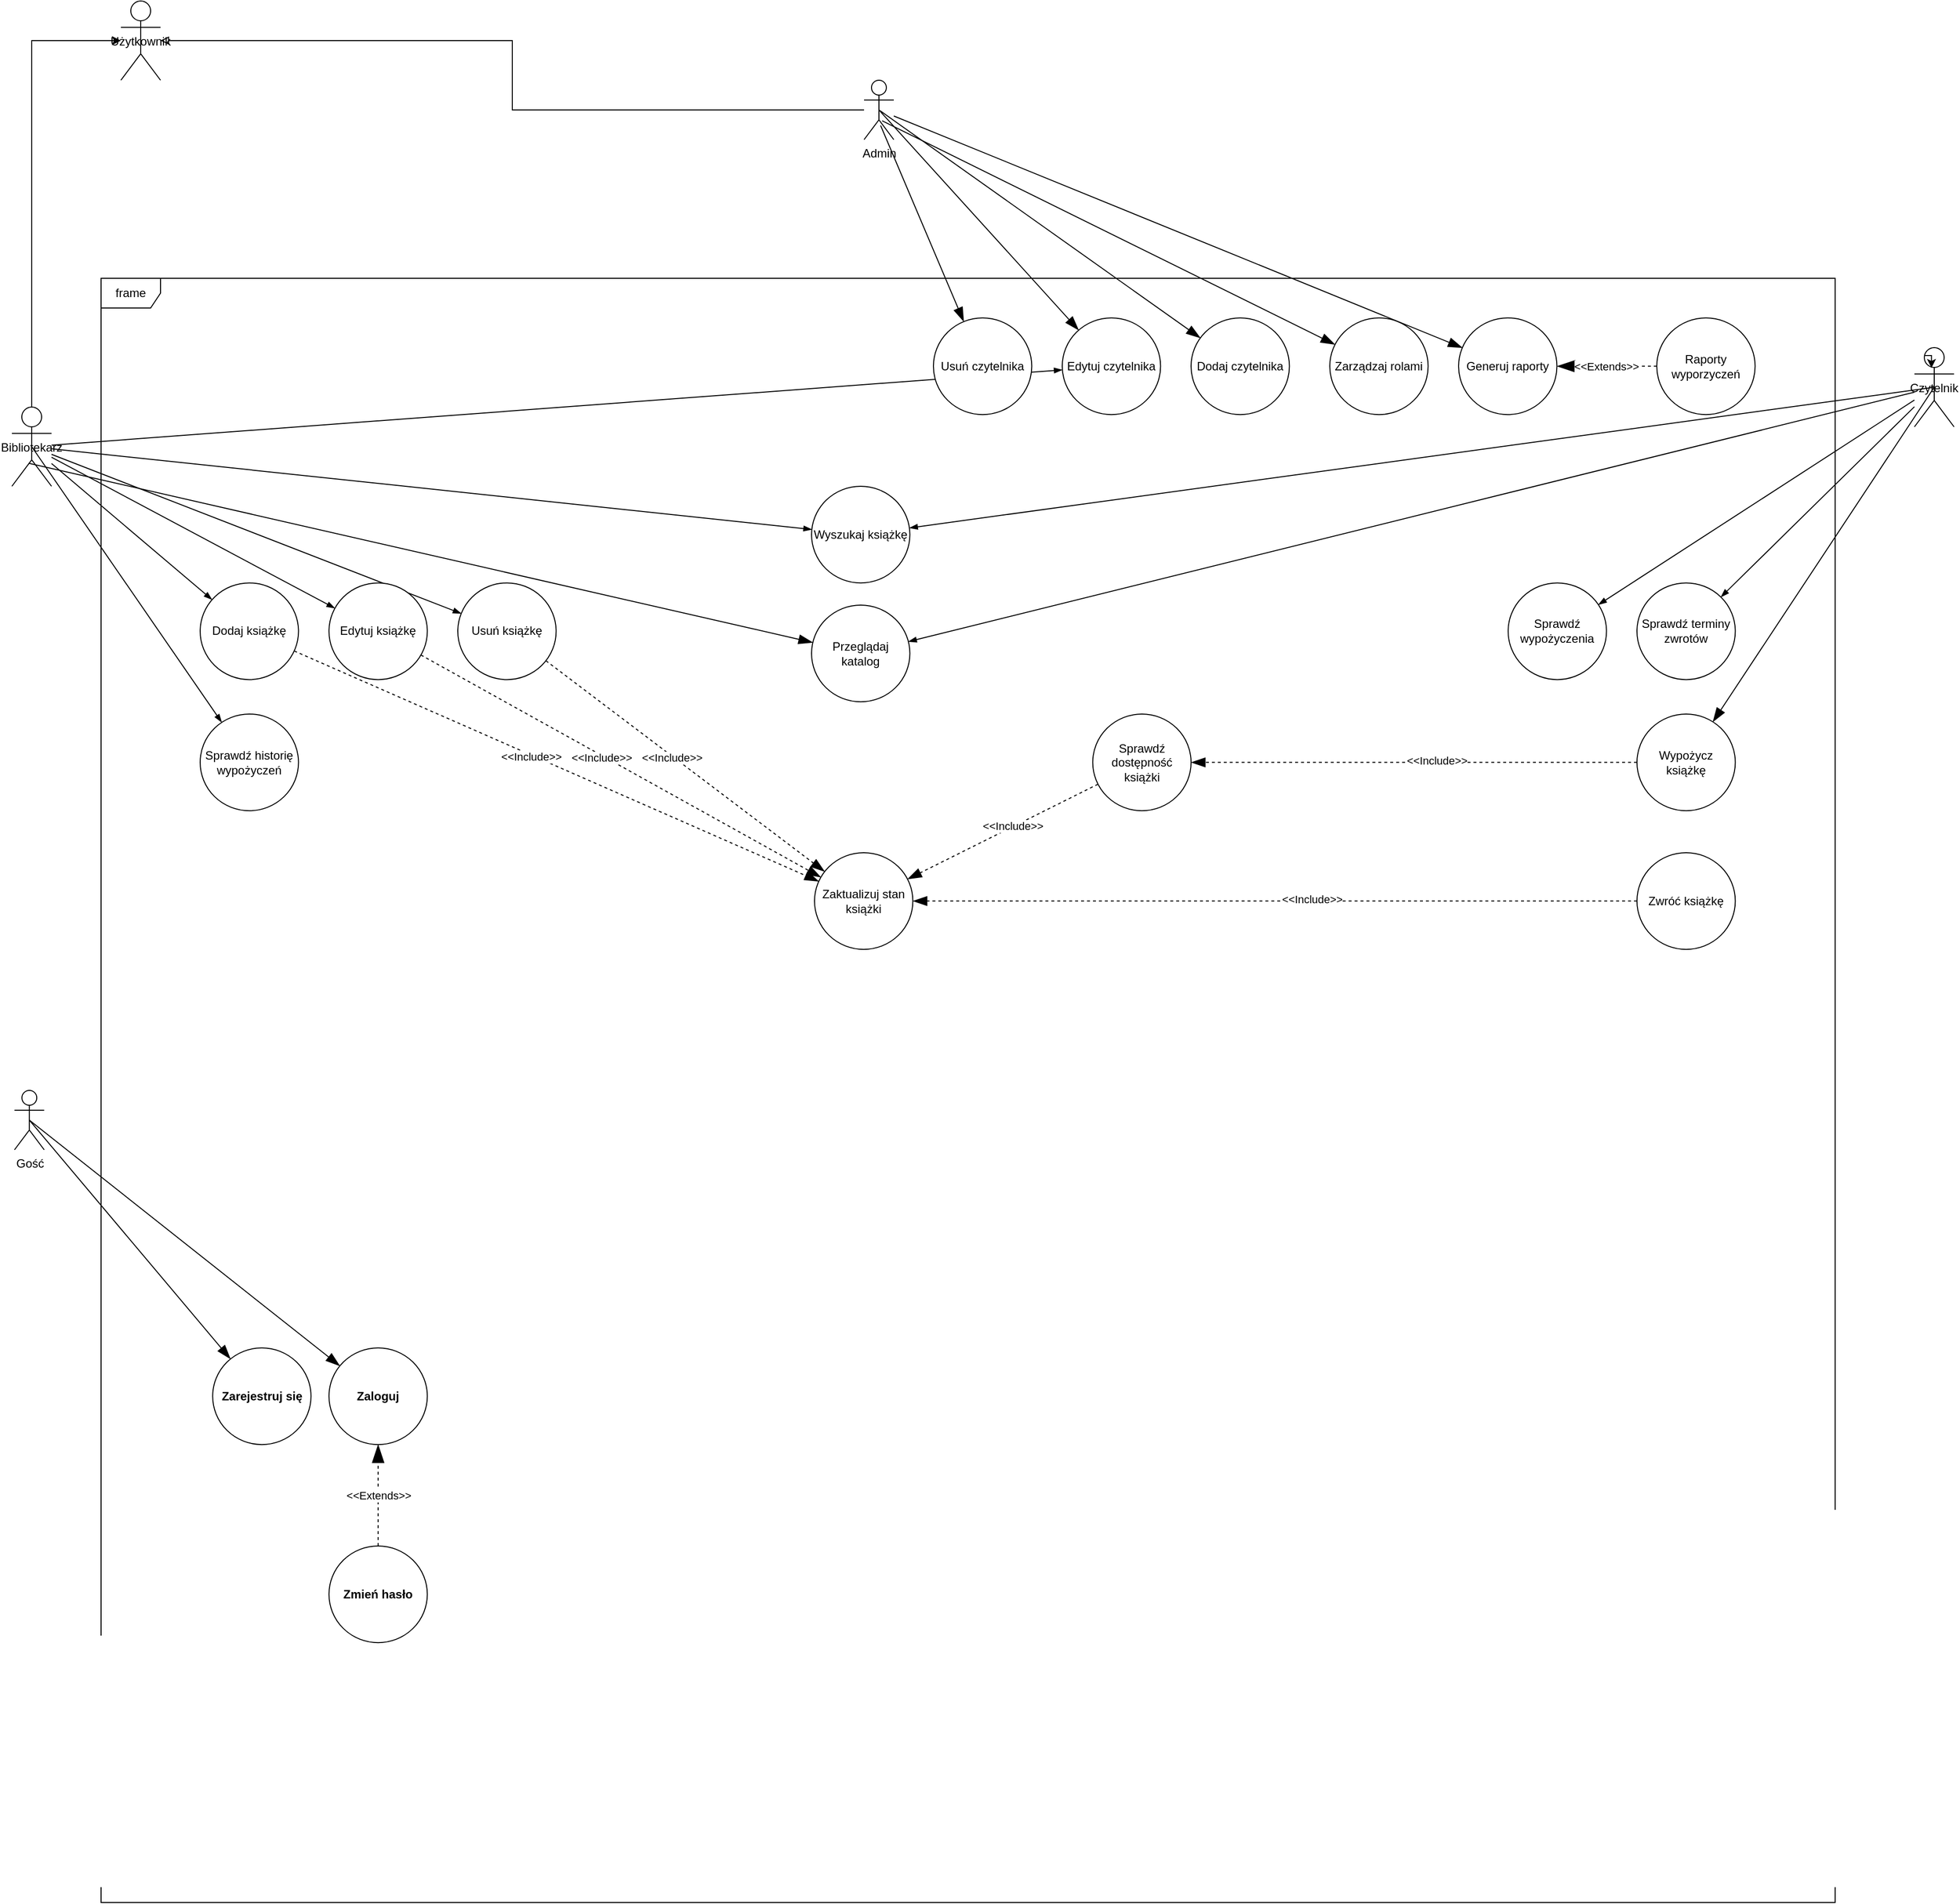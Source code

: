 <mxfile version="28.2.8">
  <diagram name="Use Case - Library Management" id="nlO1qMhRAvV47Qm9x5gK">
    <mxGraphModel dx="3169" dy="2896" grid="1" gridSize="10" guides="1" tooltips="1" connect="1" arrows="1" fold="1" page="1" pageScale="1" pageWidth="827" pageHeight="1169" math="0" shadow="0">
      <root>
        <mxCell id="0" />
        <mxCell id="1" parent="0" />
        <mxCell id="IxJPGdBHM_Cqiwo2uyNm-14" style="edgeStyle=orthogonalEdgeStyle;rounded=0;orthogonalLoop=1;jettySize=auto;html=1;" edge="1" parent="1" source="J2EUPSjQTCNy60queKkw-1" target="IxJPGdBHM_Cqiwo2uyNm-13">
          <mxGeometry relative="1" as="geometry">
            <Array as="points">
              <mxPoint x="40" y="-170" />
            </Array>
          </mxGeometry>
        </mxCell>
        <mxCell id="J2EUPSjQTCNy60queKkw-1" value="Bibliotekarz" style="shape=umlActor;" parent="1" vertex="1">
          <mxGeometry x="20" y="200" width="40" height="80" as="geometry" />
        </mxCell>
        <mxCell id="J2EUPSjQTCNy60queKkw-2" value="Czytelnik" style="shape=umlActor;" parent="1" vertex="1">
          <mxGeometry x="1940" y="140" width="40" height="80" as="geometry" />
        </mxCell>
        <mxCell id="J2EUPSjQTCNy60queKkw-3" style="endArrow=blockThin;endFill=1;" parent="1" source="J2EUPSjQTCNy60queKkw-1" target="J2EUPSjQTCNy60queKkw-27" edge="1">
          <mxGeometry relative="1" as="geometry" />
        </mxCell>
        <mxCell id="J2EUPSjQTCNy60queKkw-4" style="endArrow=blockThin;endFill=1;" parent="1" source="J2EUPSjQTCNy60queKkw-1" target="J2EUPSjQTCNy60queKkw-26" edge="1">
          <mxGeometry relative="1" as="geometry" />
        </mxCell>
        <mxCell id="J2EUPSjQTCNy60queKkw-5" style="endArrow=blockThin;endFill=1;" parent="1" source="J2EUPSjQTCNy60queKkw-1" target="J2EUPSjQTCNy60queKkw-21" edge="1">
          <mxGeometry relative="1" as="geometry" />
        </mxCell>
        <mxCell id="J2EUPSjQTCNy60queKkw-6" style="endArrow=blockThin;endFill=1;" parent="1" source="J2EUPSjQTCNy60queKkw-1" target="J2EUPSjQTCNy60queKkw-22" edge="1">
          <mxGeometry relative="1" as="geometry" />
        </mxCell>
        <mxCell id="J2EUPSjQTCNy60queKkw-8" style="endArrow=blockThin;endFill=1;" parent="1" source="J2EUPSjQTCNy60queKkw-1" target="J2EUPSjQTCNy60queKkw-29" edge="1">
          <mxGeometry relative="1" as="geometry" />
        </mxCell>
        <mxCell id="J2EUPSjQTCNy60queKkw-13" style="endArrow=blockThin;endFill=1;" parent="1" source="J2EUPSjQTCNy60queKkw-2" target="J2EUPSjQTCNy60queKkw-20" edge="1">
          <mxGeometry relative="1" as="geometry" />
        </mxCell>
        <mxCell id="J2EUPSjQTCNy60queKkw-14" style="endArrow=blockThin;endFill=1;" parent="1" source="J2EUPSjQTCNy60queKkw-2" target="J2EUPSjQTCNy60queKkw-19" edge="1">
          <mxGeometry relative="1" as="geometry" />
        </mxCell>
        <mxCell id="J2EUPSjQTCNy60queKkw-15" style="endArrow=blockThin;endFill=1;" parent="1" source="J2EUPSjQTCNy60queKkw-2" target="J2EUPSjQTCNy60queKkw-18" edge="1">
          <mxGeometry relative="1" as="geometry" />
        </mxCell>
        <mxCell id="IxJPGdBHM_Cqiwo2uyNm-15" style="edgeStyle=orthogonalEdgeStyle;rounded=0;orthogonalLoop=1;jettySize=auto;html=1;endArrow=block;endFill=0;" edge="1" parent="1" source="J2EUPSjQTCNy60queKkw-16" target="IxJPGdBHM_Cqiwo2uyNm-13">
          <mxGeometry relative="1" as="geometry" />
        </mxCell>
        <mxCell id="J2EUPSjQTCNy60queKkw-16" value="Admin" style="shape=umlActor;verticalLabelPosition=bottom;verticalAlign=top;html=1;outlineConnect=0;" parent="1" vertex="1">
          <mxGeometry x="880" y="-130" width="30" height="60" as="geometry" />
        </mxCell>
        <mxCell id="J2EUPSjQTCNy60queKkw-17" style="edgeStyle=orthogonalEdgeStyle;rounded=0;orthogonalLoop=1;jettySize=auto;html=1;exitX=0.25;exitY=0.1;exitDx=0;exitDy=0;exitPerimeter=0;entryX=0.431;entryY=0.256;entryDx=0;entryDy=0;entryPerimeter=0;" parent="1" source="J2EUPSjQTCNy60queKkw-2" target="J2EUPSjQTCNy60queKkw-2" edge="1">
          <mxGeometry relative="1" as="geometry" />
        </mxCell>
        <mxCell id="J2EUPSjQTCNy60queKkw-18" value="Sprawdź terminy zwrotów" style="ellipse;whiteSpace=wrap;html=1;" parent="1" vertex="1">
          <mxGeometry x="1660.003" y="377.6" width="99.236" height="97.6" as="geometry" />
        </mxCell>
        <mxCell id="J2EUPSjQTCNy60queKkw-19" value="Sprawdź wypożyczenia" style="ellipse;whiteSpace=wrap;html=1;" parent="1" vertex="1">
          <mxGeometry x="1530.003" y="377.6" width="99.236" height="97.6" as="geometry" />
        </mxCell>
        <mxCell id="J2EUPSjQTCNy60queKkw-20" value="Przeglądaj katalog" style="ellipse;whiteSpace=wrap;html=1;" parent="1" vertex="1">
          <mxGeometry x="827.003" y="400.0" width="99.236" height="97.6" as="geometry" />
        </mxCell>
        <mxCell id="J2EUPSjQTCNy60queKkw-21" value="Usuń książkę" style="ellipse;whiteSpace=wrap;html=1;" parent="1" vertex="1">
          <mxGeometry x="470.0" y="377.6" width="99.236" height="97.6" as="geometry" />
        </mxCell>
        <mxCell id="J2EUPSjQTCNy60queKkw-22" value="Wyszukaj książkę" style="ellipse;whiteSpace=wrap;html=1;" parent="1" vertex="1">
          <mxGeometry x="827.0" y="279.997" width="99.236" height="97.6" as="geometry" />
        </mxCell>
        <mxCell id="J2EUPSjQTCNy60queKkw-23" value="Wypożycz książkę" style="ellipse;whiteSpace=wrap;html=1;" parent="1" vertex="1">
          <mxGeometry x="1660.007" y="509.997" width="99.236" height="97.6" as="geometry" />
        </mxCell>
        <mxCell id="J2EUPSjQTCNy60queKkw-25" value="Generuj raporty" style="ellipse;whiteSpace=wrap;html=1;" parent="1" vertex="1">
          <mxGeometry x="1479.997" y="110.0" width="99.236" height="97.6" as="geometry" />
        </mxCell>
        <mxCell id="J2EUPSjQTCNy60queKkw-26" value="Edytuj książkę" style="ellipse;whiteSpace=wrap;html=1;" parent="1" vertex="1">
          <mxGeometry x="340.0" y="377.6" width="99.236" height="97.6" as="geometry" />
        </mxCell>
        <mxCell id="J2EUPSjQTCNy60queKkw-27" value="&lt;span style=&quot;font-weight: normal;&quot;&gt;Dodaj książkę&lt;/span&gt;" style="ellipse;whiteSpace=wrap;html=1;fontStyle=1" parent="1" vertex="1">
          <mxGeometry x="210.0" y="377.6" width="99.236" height="97.6" as="geometry" />
        </mxCell>
        <mxCell id="J2EUPSjQTCNy60queKkw-28" value="Usuń czytelnika" style="ellipse;whiteSpace=wrap;html=1;" parent="1" vertex="1">
          <mxGeometry x="950.003" y="110.0" width="99.236" height="97.6" as="geometry" />
        </mxCell>
        <mxCell id="J2EUPSjQTCNy60queKkw-30" value="Dodaj czytelnika" style="ellipse;whiteSpace=wrap;html=1;" parent="1" vertex="1">
          <mxGeometry x="1210.003" y="110.0" width="99.236" height="97.6" as="geometry" />
        </mxCell>
        <mxCell id="J2EUPSjQTCNy60queKkw-31" value="Zaloguj" style="ellipse;whiteSpace=wrap;html=1;fontStyle=1" parent="1" vertex="1">
          <mxGeometry x="340" y="1150" width="99.236" height="97.6" as="geometry" />
        </mxCell>
        <mxCell id="J2EUPSjQTCNy60queKkw-33" value="frame" style="shape=umlFrame;whiteSpace=wrap;html=1;pointerEvents=0;" parent="1" vertex="1">
          <mxGeometry x="110" y="70" width="1750" height="1640" as="geometry" />
        </mxCell>
        <mxCell id="J2EUPSjQTCNy60queKkw-35" value="" style="endArrow=blockThin;endFill=1;endSize=12;html=1;rounded=0;exitX=0.5;exitY=0.5;exitDx=0;exitDy=0;exitPerimeter=0;" parent="1" source="J2EUPSjQTCNy60queKkw-16" target="J2EUPSjQTCNy60queKkw-30" edge="1">
          <mxGeometry width="160" relative="1" as="geometry">
            <mxPoint x="480" y="470" as="sourcePoint" />
            <mxPoint x="640" y="470" as="targetPoint" />
          </mxGeometry>
        </mxCell>
        <mxCell id="J2EUPSjQTCNy60queKkw-36" value="" style="endArrow=blockThin;endFill=1;endSize=12;html=1;rounded=0;exitX=0.5;exitY=0.5;exitDx=0;exitDy=0;exitPerimeter=0;" parent="1" source="J2EUPSjQTCNy60queKkw-16" target="J2EUPSjQTCNy60queKkw-29" edge="1">
          <mxGeometry width="160" relative="1" as="geometry">
            <mxPoint x="480" y="440" as="sourcePoint" />
            <mxPoint x="640" y="440" as="targetPoint" />
          </mxGeometry>
        </mxCell>
        <mxCell id="J2EUPSjQTCNy60queKkw-37" value="" style="endArrow=blockThin;endFill=1;endSize=12;html=1;rounded=0;exitX=0.556;exitY=0.761;exitDx=0;exitDy=0;exitPerimeter=0;" parent="1" source="J2EUPSjQTCNy60queKkw-16" target="J2EUPSjQTCNy60queKkw-28" edge="1">
          <mxGeometry width="160" relative="1" as="geometry">
            <mxPoint x="480" y="410" as="sourcePoint" />
            <mxPoint x="640" y="410" as="targetPoint" />
          </mxGeometry>
        </mxCell>
        <mxCell id="J2EUPSjQTCNy60queKkw-38" value="Zarządzaj rolami" style="ellipse;whiteSpace=wrap;html=1;" parent="1" vertex="1">
          <mxGeometry x="1350" y="110" width="99.236" height="97.6" as="geometry" />
        </mxCell>
        <mxCell id="J2EUPSjQTCNy60queKkw-39" value="" style="endArrow=blockThin;endFill=1;endSize=12;html=1;rounded=0;exitX=0.608;exitY=0.683;exitDx=0;exitDy=0;exitPerimeter=0;" parent="1" source="J2EUPSjQTCNy60queKkw-16" target="J2EUPSjQTCNy60queKkw-38" edge="1">
          <mxGeometry width="160" relative="1" as="geometry">
            <mxPoint x="480" y="410" as="sourcePoint" />
            <mxPoint x="640" y="410" as="targetPoint" />
          </mxGeometry>
        </mxCell>
        <mxCell id="J2EUPSjQTCNy60queKkw-40" value="" style="endArrow=blockThin;endFill=1;endSize=12;html=1;rounded=0;exitX=0.423;exitY=0.709;exitDx=0;exitDy=0;exitPerimeter=0;" parent="1" source="J2EUPSjQTCNy60queKkw-1" target="J2EUPSjQTCNy60queKkw-20" edge="1">
          <mxGeometry width="160" relative="1" as="geometry">
            <mxPoint x="760" y="790" as="sourcePoint" />
            <mxPoint x="920" y="790" as="targetPoint" />
          </mxGeometry>
        </mxCell>
        <mxCell id="paaR12sqXpEB32dtuRe2-7" value="Zarejestruj się" style="ellipse;whiteSpace=wrap;html=1;fontStyle=1" parent="1" vertex="1">
          <mxGeometry x="222.62" y="1150" width="99.236" height="97.6" as="geometry" />
        </mxCell>
        <mxCell id="paaR12sqXpEB32dtuRe2-8" value="Zmień hasło" style="ellipse;whiteSpace=wrap;html=1;fontStyle=1" parent="1" vertex="1">
          <mxGeometry x="340" y="1350" width="99.236" height="97.6" as="geometry" />
        </mxCell>
        <mxCell id="paaR12sqXpEB32dtuRe2-12" value="&amp;lt;&amp;lt;Extends&amp;gt;&amp;gt;" style="endArrow=blockThin;endSize=16;endFill=1;html=1;rounded=0;dashed=1;" parent="1" source="paaR12sqXpEB32dtuRe2-8" target="J2EUPSjQTCNy60queKkw-31" edge="1">
          <mxGeometry width="160" relative="1" as="geometry">
            <mxPoint x="1000" y="1012" as="sourcePoint" />
            <mxPoint x="1057" y="940" as="targetPoint" />
          </mxGeometry>
        </mxCell>
        <mxCell id="paaR12sqXpEB32dtuRe2-13" value="Gość" style="shape=umlActor;verticalLabelPosition=bottom;verticalAlign=top;html=1;" parent="1" vertex="1">
          <mxGeometry x="22.62" y="890" width="30" height="60" as="geometry" />
        </mxCell>
        <mxCell id="J2EUPSjQTCNy60queKkw-29" value="Edytuj czytelnika" style="ellipse;whiteSpace=wrap;html=1;" parent="1" vertex="1">
          <mxGeometry x="1080.003" y="110.0" width="99.236" height="97.6" as="geometry" />
        </mxCell>
        <mxCell id="paaR12sqXpEB32dtuRe2-23" value="" style="endArrow=blockThin;endFill=1;endSize=12;html=1;rounded=0;exitX=0.5;exitY=0.5;exitDx=0;exitDy=0;exitPerimeter=0;" parent="1" source="J2EUPSjQTCNy60queKkw-2" target="J2EUPSjQTCNy60queKkw-23" edge="1">
          <mxGeometry width="160" relative="1" as="geometry">
            <mxPoint x="1320" y="700" as="sourcePoint" />
            <mxPoint x="1480" y="700" as="targetPoint" />
          </mxGeometry>
        </mxCell>
        <mxCell id="paaR12sqXpEB32dtuRe2-25" value="" style="endArrow=blockThin;endFill=1;endSize=12;html=1;rounded=0;" parent="1" source="J2EUPSjQTCNy60queKkw-16" target="J2EUPSjQTCNy60queKkw-25" edge="1">
          <mxGeometry width="160" relative="1" as="geometry">
            <mxPoint x="1742.61" y="-530" as="sourcePoint" />
            <mxPoint x="1356.61" y="127" as="targetPoint" />
          </mxGeometry>
        </mxCell>
        <mxCell id="paaR12sqXpEB32dtuRe2-26" value="Raporty wyporzyczeń" style="ellipse;whiteSpace=wrap;html=1;" parent="1" vertex="1">
          <mxGeometry x="1680" y="110" width="99.236" height="97.6" as="geometry" />
        </mxCell>
        <mxCell id="paaR12sqXpEB32dtuRe2-27" value="&amp;lt;&amp;lt;Extends&amp;gt;&amp;gt;" style="endArrow=blockThin;endSize=16;endFill=1;html=1;rounded=0;dashed=1;" parent="1" source="paaR12sqXpEB32dtuRe2-26" target="J2EUPSjQTCNy60queKkw-25" edge="1">
          <mxGeometry width="160" relative="1" as="geometry">
            <mxPoint x="1600" y="720" as="sourcePoint" />
            <mxPoint x="1760" y="720" as="targetPoint" />
          </mxGeometry>
        </mxCell>
        <mxCell id="paaR12sqXpEB32dtuRe2-28" style="exitX=0.5;exitY=0.5;exitDx=0;exitDy=0;exitPerimeter=0;endArrow=blockThin;endFill=1;" parent="1" source="J2EUPSjQTCNy60queKkw-2" target="J2EUPSjQTCNy60queKkw-22" edge="1">
          <mxGeometry relative="1" as="geometry">
            <mxPoint x="1949" y="59.46" as="sourcePoint" />
            <mxPoint x="1290" y="703.46" as="targetPoint" />
          </mxGeometry>
        </mxCell>
        <mxCell id="paaR12sqXpEB32dtuRe2-30" value="Sprawdź historię wypożyczeń" style="ellipse;whiteSpace=wrap;html=1;" parent="1" vertex="1">
          <mxGeometry x="210" y="510" width="99.236" height="97.6" as="geometry" />
        </mxCell>
        <mxCell id="paaR12sqXpEB32dtuRe2-31" style="exitX=0.5;exitY=0.5;exitDx=0;exitDy=0;exitPerimeter=0;endArrow=blockThin;endFill=1;" parent="1" source="J2EUPSjQTCNy60queKkw-1" target="paaR12sqXpEB32dtuRe2-30" edge="1">
          <mxGeometry relative="1" as="geometry">
            <mxPoint x="180" y="370" as="sourcePoint" />
            <mxPoint x="342" y="508" as="targetPoint" />
          </mxGeometry>
        </mxCell>
        <mxCell id="paaR12sqXpEB32dtuRe2-32" value="Sprawdź dostępność książki" style="ellipse;whiteSpace=wrap;html=1;" parent="1" vertex="1">
          <mxGeometry x="1110.77" y="510" width="99.236" height="97.6" as="geometry" />
        </mxCell>
        <mxCell id="paaR12sqXpEB32dtuRe2-35" value="Zwróć książkę" style="ellipse;whiteSpace=wrap;html=1;" parent="1" vertex="1">
          <mxGeometry x="1660" y="650" width="99.236" height="97.6" as="geometry" />
        </mxCell>
        <mxCell id="paaR12sqXpEB32dtuRe2-37" value="Zaktualizuj stan książki" style="ellipse;whiteSpace=wrap;html=1;" parent="1" vertex="1">
          <mxGeometry x="830" y="650" width="99.236" height="97.6" as="geometry" />
        </mxCell>
        <mxCell id="paaR12sqXpEB32dtuRe2-41" value="" style="endArrow=blockThin;endFill=1;endSize=12;html=1;rounded=0;exitX=0.5;exitY=0.5;exitDx=0;exitDy=0;exitPerimeter=0;" parent="1" source="paaR12sqXpEB32dtuRe2-13" target="paaR12sqXpEB32dtuRe2-7" edge="1">
          <mxGeometry width="160" relative="1" as="geometry">
            <mxPoint x="830" y="1090" as="sourcePoint" />
            <mxPoint x="990" y="1090" as="targetPoint" />
          </mxGeometry>
        </mxCell>
        <mxCell id="paaR12sqXpEB32dtuRe2-42" value="" style="endArrow=blockThin;endFill=1;endSize=12;html=1;rounded=0;exitX=0.5;exitY=0.5;exitDx=0;exitDy=0;exitPerimeter=0;" parent="1" source="paaR12sqXpEB32dtuRe2-13" target="J2EUPSjQTCNy60queKkw-31" edge="1">
          <mxGeometry width="160" relative="1" as="geometry">
            <mxPoint x="830" y="1090" as="sourcePoint" />
            <mxPoint x="990" y="1090" as="targetPoint" />
          </mxGeometry>
        </mxCell>
        <mxCell id="IxJPGdBHM_Cqiwo2uyNm-1" value="" style="endArrow=blockThin;dashed=1;endFill=1;endSize=12;html=1;rounded=0;textDirection=ltr;" edge="1" parent="1" source="J2EUPSjQTCNy60queKkw-27" target="paaR12sqXpEB32dtuRe2-37">
          <mxGeometry width="160" relative="1" as="geometry">
            <mxPoint x="700" y="380" as="sourcePoint" />
            <mxPoint x="860" y="380" as="targetPoint" />
          </mxGeometry>
        </mxCell>
        <mxCell id="IxJPGdBHM_Cqiwo2uyNm-2" value="&amp;lt;&amp;lt;Include&amp;gt;&amp;gt;" style="edgeLabel;html=1;align=center;verticalAlign=middle;resizable=0;points=[];" vertex="1" connectable="0" parent="IxJPGdBHM_Cqiwo2uyNm-1">
          <mxGeometry x="-0.098" y="-2" relative="1" as="geometry">
            <mxPoint x="1" as="offset" />
          </mxGeometry>
        </mxCell>
        <mxCell id="IxJPGdBHM_Cqiwo2uyNm-3" value="" style="endArrow=blockThin;dashed=1;endFill=1;endSize=12;html=1;rounded=0;textDirection=ltr;" edge="1" parent="1" source="J2EUPSjQTCNy60queKkw-26" target="paaR12sqXpEB32dtuRe2-37">
          <mxGeometry width="160" relative="1" as="geometry">
            <mxPoint x="580" y="550" as="sourcePoint" />
            <mxPoint x="1109" y="783" as="targetPoint" />
          </mxGeometry>
        </mxCell>
        <mxCell id="IxJPGdBHM_Cqiwo2uyNm-4" value="&amp;lt;&amp;lt;Include&amp;gt;&amp;gt;" style="edgeLabel;html=1;align=center;verticalAlign=middle;resizable=0;points=[];" vertex="1" connectable="0" parent="IxJPGdBHM_Cqiwo2uyNm-3">
          <mxGeometry x="-0.098" y="-2" relative="1" as="geometry">
            <mxPoint x="1" as="offset" />
          </mxGeometry>
        </mxCell>
        <mxCell id="IxJPGdBHM_Cqiwo2uyNm-5" value="" style="endArrow=blockThin;dashed=1;endFill=1;endSize=12;html=1;rounded=0;textDirection=ltr;" edge="1" parent="1" source="J2EUPSjQTCNy60queKkw-21" target="paaR12sqXpEB32dtuRe2-37">
          <mxGeometry width="160" relative="1" as="geometry">
            <mxPoint x="770" y="510" as="sourcePoint" />
            <mxPoint x="1299" y="743" as="targetPoint" />
          </mxGeometry>
        </mxCell>
        <mxCell id="IxJPGdBHM_Cqiwo2uyNm-6" value="&amp;lt;&amp;lt;Include&amp;gt;&amp;gt;" style="edgeLabel;html=1;align=center;verticalAlign=middle;resizable=0;points=[];" vertex="1" connectable="0" parent="IxJPGdBHM_Cqiwo2uyNm-5">
          <mxGeometry x="-0.098" y="-2" relative="1" as="geometry">
            <mxPoint x="1" as="offset" />
          </mxGeometry>
        </mxCell>
        <mxCell id="IxJPGdBHM_Cqiwo2uyNm-7" value="" style="endArrow=blockThin;dashed=1;endFill=1;endSize=12;html=1;rounded=0;textDirection=ltr;" edge="1" parent="1" source="paaR12sqXpEB32dtuRe2-32" target="paaR12sqXpEB32dtuRe2-37">
          <mxGeometry width="160" relative="1" as="geometry">
            <mxPoint x="1020" y="690" as="sourcePoint" />
            <mxPoint x="1549" y="923" as="targetPoint" />
          </mxGeometry>
        </mxCell>
        <mxCell id="IxJPGdBHM_Cqiwo2uyNm-8" value="&amp;lt;&amp;lt;Include&amp;gt;&amp;gt;" style="edgeLabel;html=1;align=center;verticalAlign=middle;resizable=0;points=[];" vertex="1" connectable="0" parent="IxJPGdBHM_Cqiwo2uyNm-7">
          <mxGeometry x="-0.098" y="-2" relative="1" as="geometry">
            <mxPoint x="1" as="offset" />
          </mxGeometry>
        </mxCell>
        <mxCell id="IxJPGdBHM_Cqiwo2uyNm-9" value="" style="endArrow=blockThin;dashed=1;endFill=1;endSize=12;html=1;rounded=0;textDirection=ltr;exitX=0;exitY=0.5;exitDx=0;exitDy=0;" edge="1" parent="1" source="paaR12sqXpEB32dtuRe2-35" target="paaR12sqXpEB32dtuRe2-37">
          <mxGeometry width="160" relative="1" as="geometry">
            <mxPoint x="1290" y="760" as="sourcePoint" />
            <mxPoint x="1819" y="993" as="targetPoint" />
          </mxGeometry>
        </mxCell>
        <mxCell id="IxJPGdBHM_Cqiwo2uyNm-10" value="&amp;lt;&amp;lt;Include&amp;gt;&amp;gt;" style="edgeLabel;html=1;align=center;verticalAlign=middle;resizable=0;points=[];" vertex="1" connectable="0" parent="IxJPGdBHM_Cqiwo2uyNm-9">
          <mxGeometry x="-0.098" y="-2" relative="1" as="geometry">
            <mxPoint x="1" as="offset" />
          </mxGeometry>
        </mxCell>
        <mxCell id="IxJPGdBHM_Cqiwo2uyNm-11" value="" style="endArrow=blockThin;dashed=1;endFill=1;endSize=12;html=1;rounded=0;textDirection=ltr;" edge="1" parent="1" source="J2EUPSjQTCNy60queKkw-23" target="paaR12sqXpEB32dtuRe2-32">
          <mxGeometry width="160" relative="1" as="geometry">
            <mxPoint x="1490" y="620" as="sourcePoint" />
            <mxPoint x="2019" y="853" as="targetPoint" />
          </mxGeometry>
        </mxCell>
        <mxCell id="IxJPGdBHM_Cqiwo2uyNm-12" value="&amp;lt;&amp;lt;Include&amp;gt;&amp;gt;" style="edgeLabel;html=1;align=center;verticalAlign=middle;resizable=0;points=[];" vertex="1" connectable="0" parent="IxJPGdBHM_Cqiwo2uyNm-11">
          <mxGeometry x="-0.098" y="-2" relative="1" as="geometry">
            <mxPoint x="1" as="offset" />
          </mxGeometry>
        </mxCell>
        <mxCell id="IxJPGdBHM_Cqiwo2uyNm-13" value="Użytkownik" style="shape=umlActor;" vertex="1" parent="1">
          <mxGeometry x="130" y="-210" width="40" height="80" as="geometry" />
        </mxCell>
      </root>
    </mxGraphModel>
  </diagram>
</mxfile>
